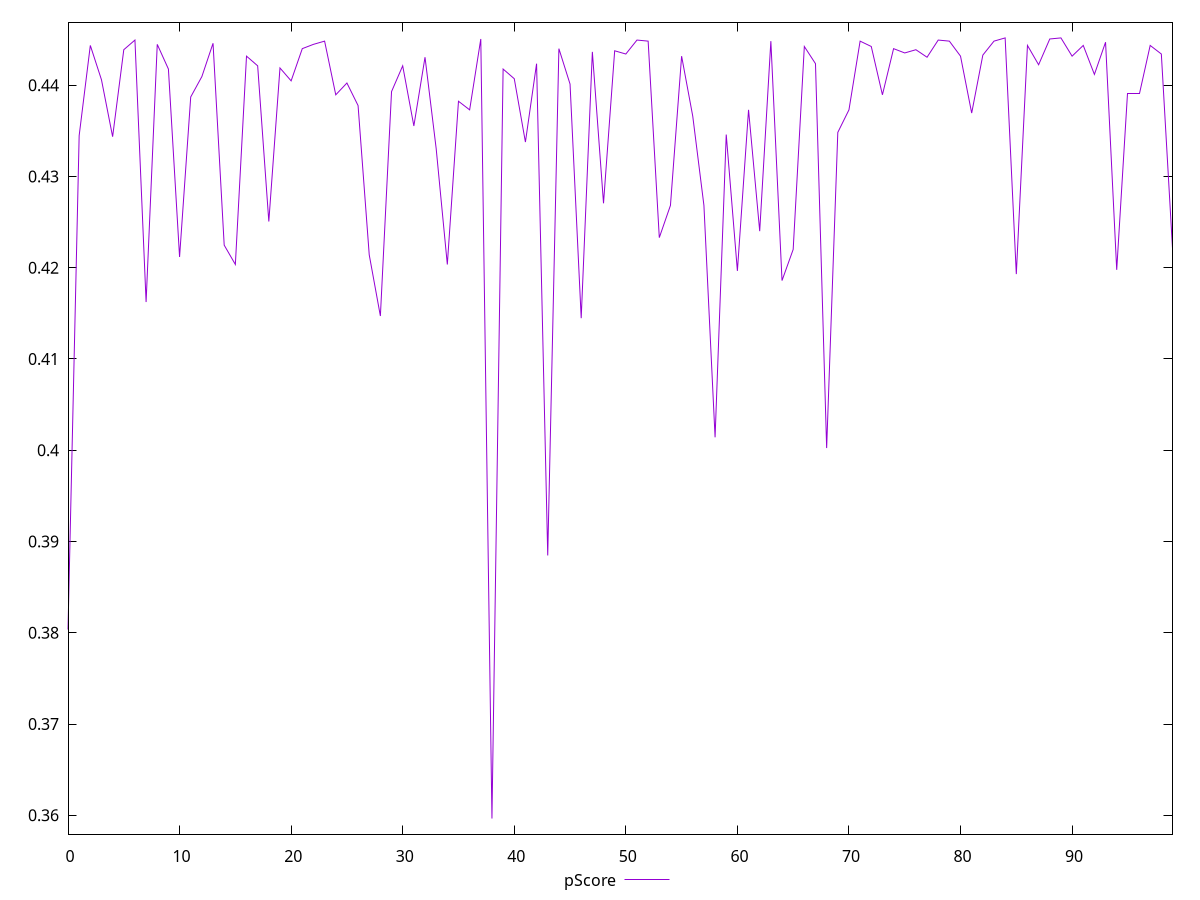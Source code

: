 reset

$pScore <<EOF
0 0.38035294117647056
1 0.4344705882352941
2 0.4443529411764706
3 0.44058823529411767
4 0.4343529411764706
5 0.44388235294117645
6 0.44494117647058823
7 0.41623529411764704
8 0.4444705882352941
9 0.44176470588235295
10 0.42117647058823526
11 0.43870588235294117
12 0.4409411764705882
13 0.4445882352941176
14 0.4224705882352941
15 0.4203529411764706
16 0.4431764705882353
17 0.4421176470588235
18 0.42505882352941177
19 0.44188235294117645
20 0.4404705882352941
21 0.444
22 0.4444705882352941
23 0.44482352941176473
24 0.4389411764705882
25 0.44023529411764706
26 0.43776470588235294
27 0.4214117647058824
28 0.41470588235294115
29 0.43929411764705883
30 0.4421176470588235
31 0.4355294117647059
32 0.4430588235294118
33 0.4330588235294118
34 0.4203529411764706
35 0.43823529411764706
36 0.43729411764705883
37 0.4450588235294118
38 0.35964705882352943
39 0.44176470588235295
40 0.44070588235294117
41 0.43376470588235294
42 0.4423529411764706
43 0.3884705882352941
44 0.444
45 0.4401176470588235
46 0.41447058823529415
47 0.4436470588235294
48 0.42705882352941177
49 0.44376470588235295
50 0.44341176470588234
51 0.44494117647058823
52 0.44482352941176473
53 0.4232941176470588
54 0.4268235294117647
55 0.4431764705882353
56 0.43658823529411767
57 0.4268235294117647
58 0.40141176470588236
59 0.43458823529411766
60 0.41964705882352943
61 0.43729411764705883
62 0.424
63 0.44482352941176473
64 0.41858823529411765
65 0.422
66 0.44423529411764706
67 0.4423529411764706
68 0.400235294117647
69 0.4348235294117647
70 0.43729411764705883
71 0.44482352941176473
72 0.44423529411764706
73 0.4389411764705882
74 0.444
75 0.4435294117647059
76 0.44388235294117645
77 0.4430588235294118
78 0.44494117647058823
79 0.44482352941176473
80 0.4431764705882353
81 0.4369411764705882
82 0.44329411764705884
83 0.44482352941176473
84 0.4451764705882353
85 0.4192941176470588
86 0.4443529411764706
87 0.44223529411764706
88 0.4450588235294118
89 0.4451764705882353
90 0.4431764705882353
91 0.4443529411764706
92 0.4411764705882353
93 0.4447058823529412
94 0.41976470588235293
95 0.4390588235294118
96 0.4390588235294118
97 0.4443529411764706
98 0.44341176470588234
99 0.42211764705882354
EOF

set key outside below
set xrange [0:99]
set yrange [0.3579364705882353:0.4468870588235294]
set trange [0.3579364705882353:0.4468870588235294]
set terminal svg size 640, 500 enhanced background rgb 'white'
set output "report_00013_2021-02-09T12-04-24.940Z/uses-rel-preload/samples/pages+cached+noadtech+nomedia+nocss/pScore/values.svg"

plot $pScore title "pScore" with line

reset
